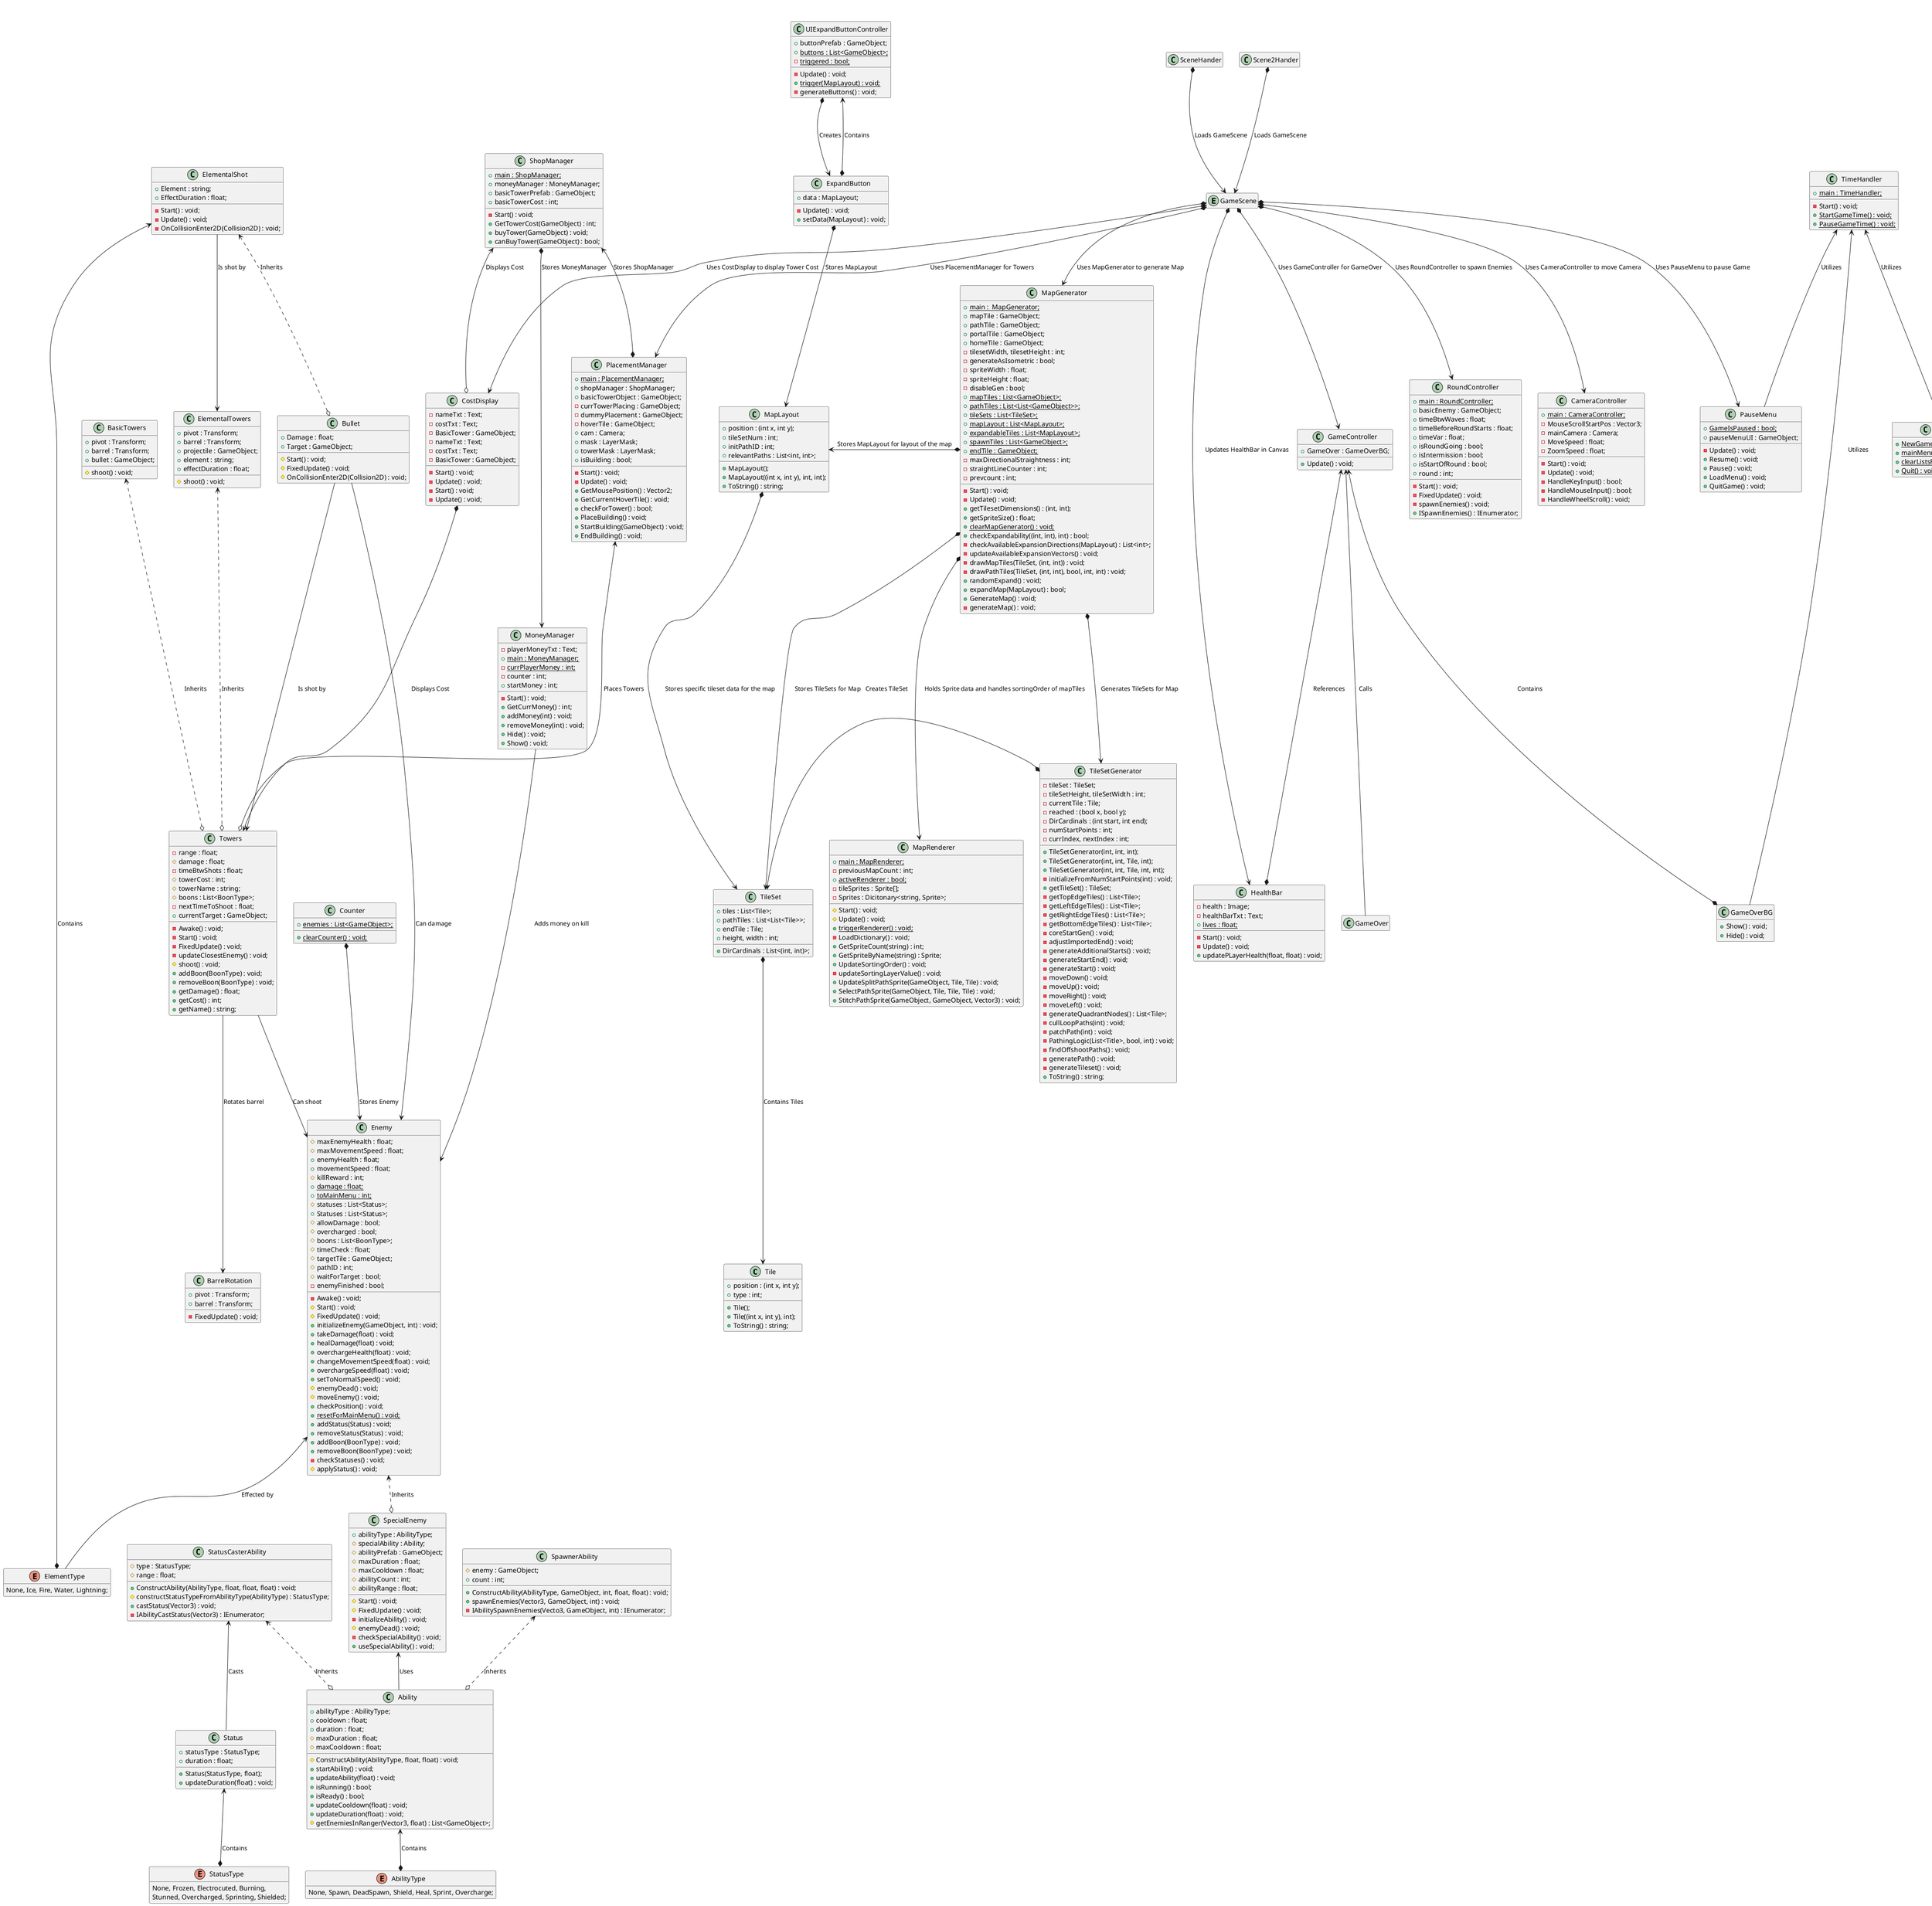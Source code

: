 @startuml ClassDiagram
    hide empty members
    class Tile {
        + {field} position : (int x, int y);
        + type : int;
        + Tile();
        + Tile((int x, int y), int);
        + ToString() : string;
    }

    class MapLayout {
        + {field} position : (int x, int y);
        + tileSetNum : int;
        + initPathID : int;
        + relevantPaths : List<int, int>;
        + MapLayout();
        + MapLayout((int x, int y), int, int);
        + ToString() : string;
    }

    class TileSet {
        + tiles : List<Tile>;
        + pathTiles : List<List<Tile>>;
        + endTile : Tile;
        + DirCardinals : List<(int, int)>;
        + height, width : int;
    }

    class TileSetGenerator {
        - tileSet : TileSet;
        - tileSetHeight, tileSetWidth : int;
        - currentTile : Tile;
        - {field} reached : (bool x, bool y);
        - {field} DirCardinals : (int start, int end);
        - numStartPoints : int;
        - currIndex, nextIndex : int;
        + TileSetGenerator(int, int, int);
        + TileSetGenerator(int, int, Tile, int);
        + TileSetGenerator(int, int, Tile, int, int);
        - initializeFromNumStartPoints(int) : void;
        + getTileSet() : TileSet;
        - getTopEdgeTiles() : List<Tile>;
        - getLeftEdgeTiles() : List<Tile>;
        - getRightEdgeTiles() : List<Tile>;
        - getBottomEdgeTiles() : List<Tile>;
        - coreStartGen() : void;
        - adjustImportedEnd() : void;
        - generateAdditionalStarts() : void;
        - generateStartEnd() : void;
        - generateStart() : void;
        - moveDown() : void;
        - moveUp() : void;
        - moveRight() : void;
        - moveLeft() : void;
        - generateQuadrantNodes() : List<Tile>;
        - cullLoopPaths(int) : void;
        - patchPath(int) : void;
        - PathingLogic(List<Title>, bool, int) : void;
        - findOffshootPaths() : void;
        - generatePath() : void;
        - generateTileset() : void;
        + ToString() : string;
    }

    class MapGenerator {
        + {static} main :  MapGenerator;
        + mapTile : GameObject;
        + pathTile : GameObject;
        + portalTile : GameObject;
        + homeTile : GameObject;
        - tilesetWidth, tilesetHeight : int;
        - generateAsIsometric : bool;
        - spriteWidth : float;
        - spriteHeight : float;
        - disableGen : bool;
        + {static} mapTiles : List<GameObject>;
        + {static} pathTiles : List<List<GameObject>>;
        + {static} tileSets : List<TileSet>;
        + {static} mapLayout : List<MapLayout>;
        + {static} expandableTiles : List<MapLayout>;
        + {static} spawnTiles : List<GameObject>;
        + {static} endTile : GameObject;
        - maxDirectionalStraightness : int;
        - straightLineCounter : int;
        - prevcount : int;
        - Start() : void;
        - Update() : void;
        + getTilesetDimensions() : (int, int);
        + getSpriteSize() : float;
        + {static} clearMapGenerator() : void;
        + checkExpandability((int, int), int) : bool;
        - checkAvailableExpansionDirections(MapLayout) : List<int>;
        - updateAvailableExpansionVectors() : void;
        - drawMapTiles(TileSet, (int, int)) : void;
        - drawPathTiles(TileSet, (int, int), bool, int, int) : void;
        + randomExpand() : void;
        + expandMap(MapLayout) : bool;
        + GenerateMap() : void;
        - generateMap() : void;
    }

    class MapRenderer {
        + {static} main : MapRenderer;
        - previousMapCount : int;
        + {static} activeRenderer : bool;
        - tileSprites : Sprite[];
        - Sprites : Dicitonary<string, Sprite>;
        # Start() : void;
        # Update() : void;
        + {static} triggerRenderer() : void;
        - LoadDictionary() : void;
        + GetSpriteCount(string) : int;
        + GetSpriteByName(string) : Sprite;
        + UpdateSortingOrder() : void;
        - updateSortingLayerValue() : void;
        + UpdateSplitPathSprite(GameObject, Tile, Tile) : void;
        + SelectPathSprite(GameObject, Tile, Tile, Tile) : void;
        + StitchPathSprite(GameObject, GameObject, Vector3) : void;
    }

    MapLayout <-* MapGenerator: Stores MapLayout for layout of the map
    MapLayout *--> TileSet: Stores specific tileset data for the map
    MapGenerator *--> TileSetGenerator: Generates TileSets for Map
    MapGenerator *--> MapRenderer: Holds Sprite data and handles sortingOrder of mapTiles
    TileSetGenerator *-> TileSet: Creates TileSet
    TileSet *--> Tile: Contains Tiles
    MapGenerator *--> TileSet: Stores TileSets for Map

    class BarrelRotation {
        + pivot : Transform;
        + barrel : Transform;
        - FixedUpdate() : void;
    }

    class Towers {
        - range : float;
        # damage : float;
        - timeBtwShots : float;
        # towerCost : int;
        # towerName : string;
        # boons : List<BoonType>;
        - nextTimeToShoot : float;
        + currentTarget : GameObject;
        - Awake() : void;
        - Start() : void;
        - FixedUpdate() : void;
        - updateClosestEnemy() : void;
        # shoot() : void;
        + addBoon(BoonType) : void;
        + removeBoon(BoonType) : void;
        + getDamage() : float;
        + getCost() : int;
        + getName() : string;
    }

    class BasicTowers {
        + pivot : Transform;
        + barrel : Transform;
        + bullet : GameObject;
        # shoot() : void;
    }

    class Bullet {
        + Damage : float;
        + Target : GameObject;
        # Start() : void;
        # FixedUpdate() : void;
        # OnCollisionEnter2D(Collision2D) : void;
    }

    class ElementalShot {
        + Element : string;
        + EffectDuration : float;
        - Start() : void;
        - Update() : void;
        - OnCollisionEnter2D(Collision2D) : void;
    }

    class ElementalTowers {
        + pivot : Transform;
        + barrel : Transform;
        + projectile : GameObject;
        + element : string;
        + effectDuration : float;
        # shoot() : void;
    }

    ElementalTowers <..o Towers: Inherits
    BasicTowers <..o Towers: Inherits
    ElementalShot <..o Bullet: Inherits
    Bullet --> Towers: Is shot by
    Towers --> BarrelRotation: Rotates barrel
    ElementalShot --> ElementalTowers: Is shot by


    enum ElementType {
        None, Ice, Fire, Water, Lightning;
    }

    enum AbilityType {
        None, Spawn, DeadSpawn, Shield, Heal, Sprint, Overcharge;
    }

    enum StatusType {
        None, Frozen, Electrocuted, Burning, 
        Stunned, Overcharged, Sprinting, Shielded;
    }

    enum BoonType {
        Power, Swiftness, Farsight, Fortune;
    }

    class Boon {
        + boonType : BoonType;
        + towersInRange : List<GameObject>;
        + enemiesInRange : List<GameObject>;
        + duration : float;
        + range : float;
        - Start() : void;
        - FixedUpdate() : void;
        - updateDuration() : void;
        - updateTowersInRange() : void;
        - updateEnemiesInRange() : void;
    }

    class Ability {
        + abilityType : AbilityType;
        + cooldown : float;
        + duration : float;
        # maxDuration : float;
        # maxCooldown : float;
        # ConstructAbility(AbilityType, float, float) : void;
        + startAbility() : void;
        + updateAbility(float) : void;
        + isRunning() : bool;
        + isReady() : bool;
        + updateCooldown(float) : void;
        + updateDuration(float) : void;
        # getEnemiesInRanger(Vector3, float) : List<GameObject>;
    }

    class SpawnerAbility {
        # enemy : GameObject;
        + count : int;
        + ConstructAbility(AbilityType, GameObject, int, float, float) : void;
        + spawnEnemies(Vector3, GameObject, int) : void;
        - IAbilitySpawnEnemies(Vecto3, GameObject, int) : IEnumerator;
    }

    class StatusCasterAbility {
        # type : StatusType;
        # range : float;
        + ConstructAbility(AbilityType, float, float, float) : void;
        # constructStatusTypeFromAbilityType(AbilityType) : StatusType;
        + castStatus(Vector3) : void;
        - IAbilityCastStatus(Vector3) : IEnumerator;
    }

    class Status {
        + statusType : StatusType;
        + duration : float;
        + Status(StatusType, float);
        + updateDuration(float) : void;
    }

    SpawnerAbility <..o Ability: Inherits
    Ability <--* AbilityType: Contains
    StatusCasterAbility <..o Ability: Inherits
    StatusCasterAbility <-- Status: Casts
    Status <--* StatusType: Contains

    class Enemy {
        # maxEnemyHealth : float;
        # maxMovementSpeed : float;
        + enemyHealth : float;
        + movementSpeed : float;
        # killReward : int;
        + {static} damage : float;
        + {static} toMainMenu : int;
        # statuses : List<Status>;
        + Statuses : List<Status>;
        # allowDamage : bool;
        # overcharged : bool;
        # boons : List<BoonType>;
        # timeCheck : float;
        # targetTile : GameObject;
        # pathID : int;
        # waitForTarget : bool;
        - enemyFinished : bool;
        - Awake() : void;
        # Start() : void;
        # FixedUpdate() : void;
        + initializeEnemy(GameObject, int) : void;
        + takeDamage(float) : void;
        + healDamage(float) : void;
        + overchargeHealth(float) : void;
        + changeMovementSpeed(float) : void;
        + overchargeSpeed(float) : void;
        + setToNormalSpeed() : void;
        # enemyDead() : void;
        # moveEnemy() : void;
        + checkPosition() : void;
        + {static} resetForMainMenu() : void;
        + addStatus(Status) : void;
        + removeStatus(Status) : void;
        + addBoon(BoonType) : void;
        + removeBoon(BoonType) : void;
        - checkStatuses() : void;
        # applyStatus() : void;
    }

    class SpecialEnemy {
        + abilityType : AbilityType;
        # specialAbility : Ability;
        # abilityPrefab : GameObject;
        # maxDuration : float;
        # maxCooldown : float;
        # abilityCount : int;
        # abilityRange : float;
        # Start() : void;
        # FixedUpdate() : void;
        - initializeAbility() : void;
        # enemyDead() : void;
        - checkSpecialAbility() : void;
        + useSpecialAbility() : void;
    }

    Enemy <..o SpecialEnemy: Inherits
    SpecialEnemy <-- Ability: Uses

    Towers --> Enemy: Can shoot
    ElementalShot <--* ElementType: Contains
    Enemy <-- ElementType: Effected by
    Bullet --> Enemy: Can damage

    class TimeHandler {
        + {static} main : TimeHandler;
        - Start() : void;
        + {static} StartGameTime() : void;
        + {static} PauseGameTime() : void;
    }

    class FastForward {
        + quadTime : bool;
        + doubleTime : bool;
        + SpeedUp() : void;
    }

    class CameraController {
        + {static} main : CameraController; 
        - MouseScrollStartPos : Vector3;
        - mainCamera : Camera;
        - MoveSpeed : float;
        - ZoomSpeed : float;
        - Start() : void;
        - Update() : void;
        - HandleKeyInput() : bool;
        - HandleMouseInput() : bool;
        - HandleWheelScroll() : void;
    }

    class CostDisplay {
        - nameTxt : Text;
        - costTxt : Text;
        - BasicTower : GameObject;
        - Start() : void;
        - Update() : void;
    }

    class Counter {
        + {static} enemies : List<GameObject>;
        + {static} clearCounter() : void;
    }

    Counter *--> Enemy: Stores Enemy

    class CostDisplay {
        - nameTxt : Text;
        - costTxt : Text;
        - BasicTower : GameObject;
        - Start() : void;
        - Update() : void;
    }

    CostDisplay *--> Towers: Displays Cost

    class ExpandButton {
        + data : MapLayout;
        - Update() : void;
        + setData(MapLayout) : void;
    }

    ExpandButton *--> MapLayout: Stores MapLayout

    class GameOverBG {
        + Show() : void;
        + Hide() : void;
    }

    TimeHandler <-- GameOverBG: Utilizes

    class HealthBar {
        - health : Image;
        - healthBarTxt : Text;
        + {static} lives : float;
        - Start() : void;
        - Update() : void;
        + updatePLayerHealth(float, float) : void;
    }    

    class PauseMenu {
        + {static} GameIsPaused : bool;
        + pauseMenuUI : GameObject;
        - Update() : void;
        + Resume() : void;
        + Pause() : void;
        + LoadMenu() : void;
        + QuitGame() : void;
    }

    TimeHandler <-- PauseMenu: Utilizes

    class Scene2Handler {
        + {static} NewGame() : void;
        + {static} mainMenu() : void;
        + {static} clearListsFromGameScene() : void;
        + {static} Quit() : void;
    }

    TimeHandler <-- Scene2Handler: Utilizes

    class SceneHandler {
        + {static} loadNewGame() : void;
        + {static} Quit() : void;
    }

    class UIExpandButtonController {
        + buttonPrefab : GameObject;
        + {static} buttons : List<GameObject>;
        - {static} triggered : bool;
        - Update() : void;
        + {static} trigger(MapLayout) : void;
        - generateButtons() : void;
    }

    UIExpandButtonController *--> ExpandButton: Creates
    UIExpandButtonController <--* ExpandButton: Contains

    class GameController {
        + GameOver : GameOverBG;
        + Update() : void;
    }

    GameController <--* GameOverBG: Contains
    GameController <--* HealthBar: References
    GameController <-- GameOver: Calls

    class MoneyManager {
        - playerMoneyTxt : Text;
        + {static} main : MoneyManager;
        - {static} currPlayerMoney : int;
        - counter : int;
        + startMoney : int;
        - Start() : void;
        + GetCurrMoney() : int;
        + addMoney(int) : void;
        + removeMoney(int) : void;
        + Hide() : void;
        + Show() : void;
    }

    MoneyManager --> Enemy: Adds money on kill

    class ShopManager {
        + {static} main : ShopManager;
        + moneyManager : MoneyManager;
        + basicTowerPrefab : GameObject;
        + basicTowerCost : int;
        - Start() : void;
        + GetTowerCost(GameObject) : int;
        + buyTower(GameObject) : void;
        + canBuyTower(GameObject) : bool;
    }

    class PlacementManager {
        + {static} main : PlacementManager;
        + shopManager : ShopManager;
        + basicTowerObject : GameObject;
        - currTowerPlacing : GameObject;
        - dummyPlacement : GameObject;
        - hoverTile : GameObject;
        + cam : Camera;
        + mask : LayerMask;
        + towerMask : LayerMask;
        + isBuilding : bool;
        - Start() : void;
        - Update() : void;
        + GetMousePosition() : Vector2;
        + GetCurrentHoverTile() : void;
        + checkForTower() : bool;
        + PlaceBuilding() : void;
        + StartBuilding(GameObject) : void;
        + EndBuilding() : void;
    }

    ShopManager <--* PlacementManager: Stores ShopManager
    ShopManager *--> MoneyManager: Stores MoneyManager
    ShopManager <--o CostDisplay: Displays Cost
    PlacementManager <--o Towers: Places Towers

    class RoundController {
        + {static} main : RoundController;
        + basicEnemy : GameObject;
        + timeBtwWaves : float;
        + timeBeforeRoundStarts : float;
        + timeVar : float;
        + isRoundGoing : bool;
        + isIntermission : bool;
        + isStartOfRound : bool;
        + round : int;
        - Start() : void;
        - FixedUpdate() : void;
        - spawnEnemies() : void;
        + ISpawnEnemies() : IEnumerator;
    }

    entity GameScene {}
    GameScene *--> RoundController: Uses RoundController to spawn Enemies
    GameScene *--> PlacementManager: Uses PlacementManager for Towers
    GameScene *--> GameController: Uses GameController for GameOver
    GameScene *--> HealthBar: Updates HealthBar in Canvas
    GameScene *--> CameraController: Uses CameraController to move Camera
    GameScene *--> MapGenerator: Uses MapGenerator to generate Map
    GameScene *--> PauseMenu: Uses PauseMenu to pause Game
    GameScene *--> CostDisplay: Uses CostDisplay to display Tower Cost

    entity StartScene {}
    StartScene *--> SceneHandler: Uses SceneHandler to load GameScene
    StartScene *--> Scene2Handler: Uses Scene2Handler to load GameScene
    
    SceneHander *--> GameScene: Loads GameScene
    Scene2Hander *--> GameScene: Loads GameScene

@enduml
